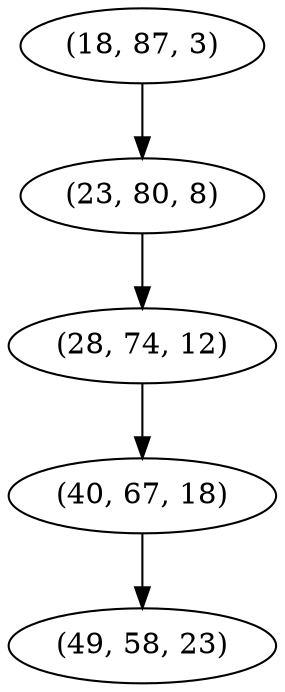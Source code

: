 digraph tree {
    "(18, 87, 3)";
    "(23, 80, 8)";
    "(28, 74, 12)";
    "(40, 67, 18)";
    "(49, 58, 23)";
    "(18, 87, 3)" -> "(23, 80, 8)";
    "(23, 80, 8)" -> "(28, 74, 12)";
    "(28, 74, 12)" -> "(40, 67, 18)";
    "(40, 67, 18)" -> "(49, 58, 23)";
}
